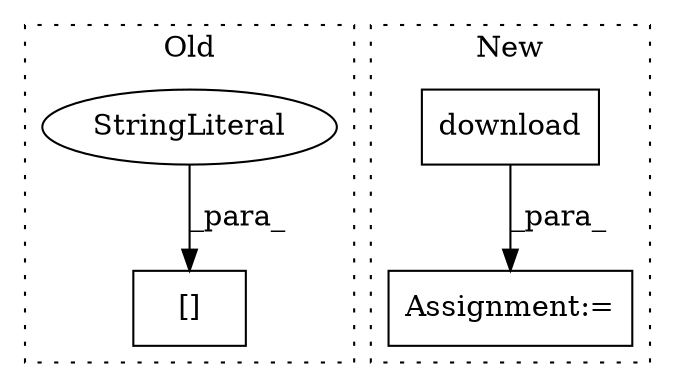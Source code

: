 digraph G {
subgraph cluster0 {
1 [label="[]" a="2" s="363,377" l="4,1" shape="box"];
3 [label="StringLiteral" a="45" s="367" l="10" shape="ellipse"];
label = "Old";
style="dotted";
}
subgraph cluster1 {
2 [label="download" a="32" s="1395,1407" l="9,1" shape="box"];
4 [label="Assignment:=" a="7" s="1393" l="2" shape="box"];
label = "New";
style="dotted";
}
2 -> 4 [label="_para_"];
3 -> 1 [label="_para_"];
}